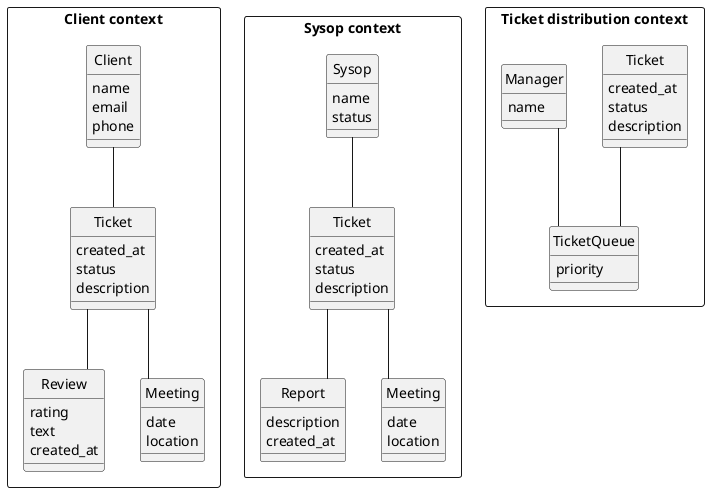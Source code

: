 @startuml boundctxs

skinparam linetype ortho
hide circle

rectangle "Client context" {
  entity "Client" as client {
    name
    email
    phone
  }

  entity "Ticket" as ticket {
    created_at
    status
    description
  }

  entity "Review" as review {
    rating
    text
    created_at
  }

  entity "Meeting" as meeting {
    date
    location
  }

  client -- ticket
  ticket -- review
  ticket -- meeting
}

rectangle "Sysop context" {
  entity "Ticket" as ticket {
    created_at
    status
    description
  }

  entity "Sysop" as sysop {
    name
    status
  }

  entity "Report" as report {
    description
    created_at
  }

  entity "Meeting" as meeting {
    date
    location
  }

  sysop -- ticket
  ticket -- report
  ticket -- meeting
}

rectangle "Ticket distribution context" {
  entity "Ticket" as ticket {
    created_at
    status
    description
  }
  
  entity "TicketQueue" as ticketQueue {
    priority
  }

  entity "Manager" as manager {
    name
  }

  manager -- ticketQueue
  ticket -- ticketQueue
}

@enduml
